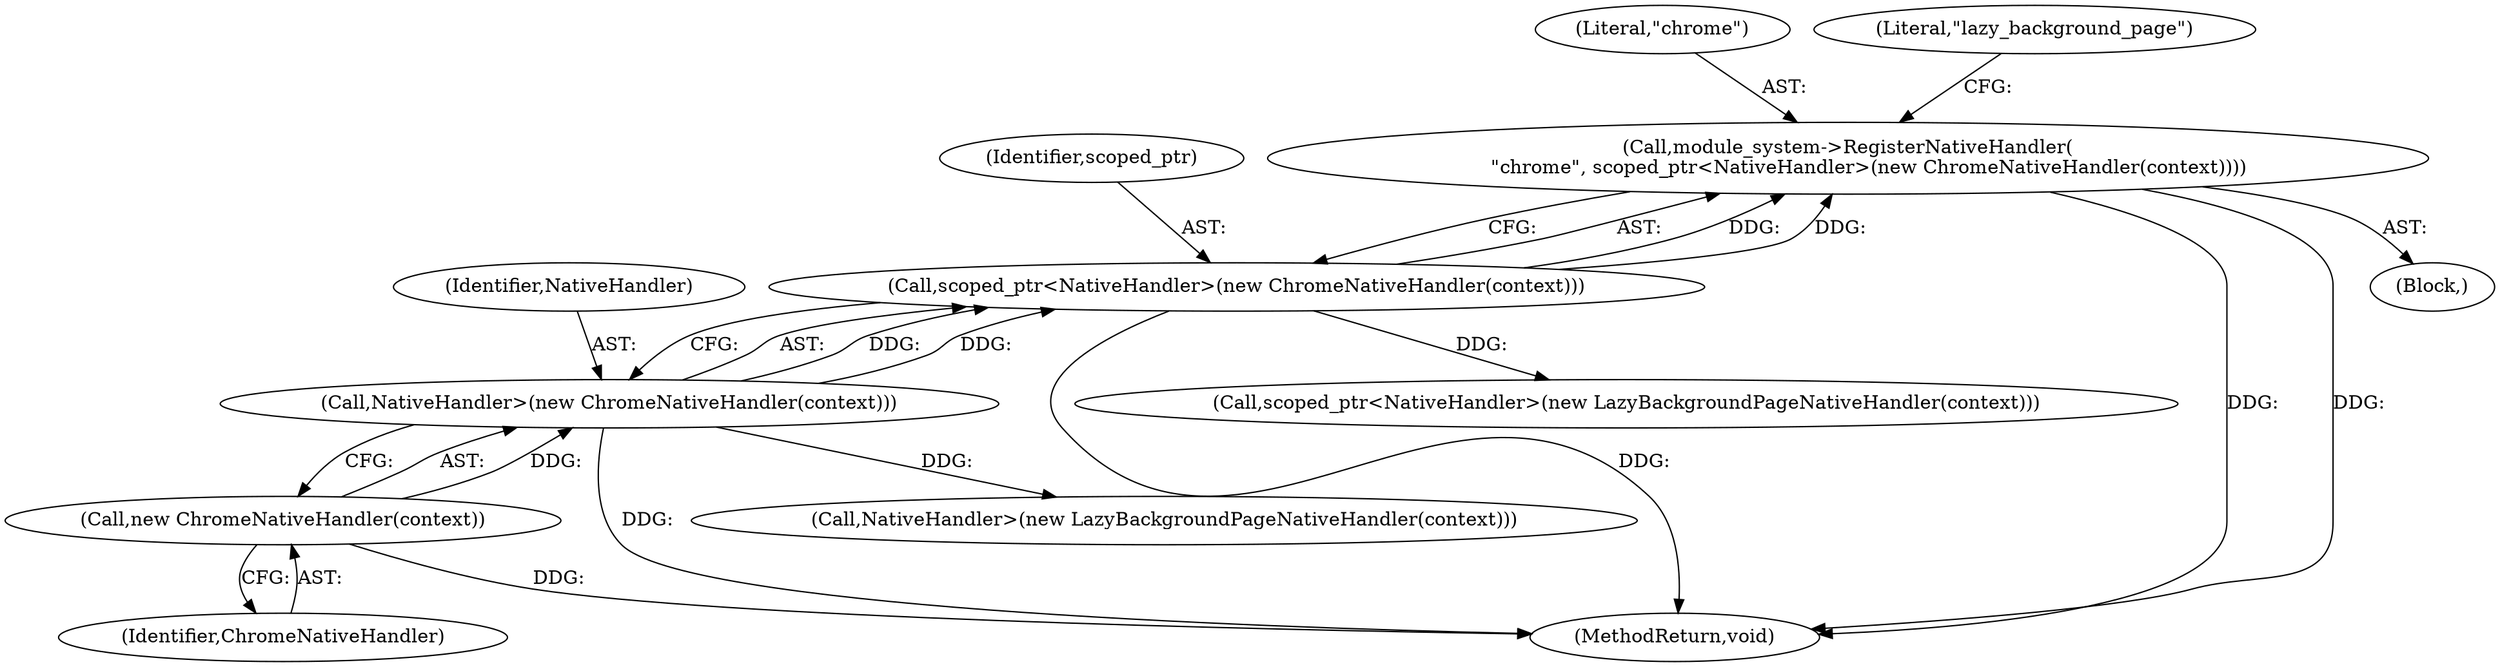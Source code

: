 digraph "0_Chrome_c0569cc04741cccf6548c2169fcc1609d958523f_3@API" {
"1000107" [label="(Call,module_system->RegisterNativeHandler(\n       \"chrome\", scoped_ptr<NativeHandler>(new ChromeNativeHandler(context))))"];
"1000109" [label="(Call,scoped_ptr<NativeHandler>(new ChromeNativeHandler(context)))"];
"1000111" [label="(Call,NativeHandler>(new ChromeNativeHandler(context)))"];
"1000113" [label="(Call,new ChromeNativeHandler(context))"];
"1000114" [label="(Identifier,ChromeNativeHandler)"];
"1000110" [label="(Identifier,scoped_ptr)"];
"1000113" [label="(Call,new ChromeNativeHandler(context))"];
"1000107" [label="(Call,module_system->RegisterNativeHandler(\n       \"chrome\", scoped_ptr<NativeHandler>(new ChromeNativeHandler(context))))"];
"1000111" [label="(Call,NativeHandler>(new ChromeNativeHandler(context)))"];
"1000109" [label="(Call,scoped_ptr<NativeHandler>(new ChromeNativeHandler(context)))"];
"1000327" [label="(MethodReturn,void)"];
"1000106" [label="(Block,)"];
"1000117" [label="(Call,scoped_ptr<NativeHandler>(new LazyBackgroundPageNativeHandler(context)))"];
"1000119" [label="(Call,NativeHandler>(new LazyBackgroundPageNativeHandler(context)))"];
"1000112" [label="(Identifier,NativeHandler)"];
"1000108" [label="(Literal,\"chrome\")"];
"1000116" [label="(Literal,\"lazy_background_page\")"];
"1000107" -> "1000106"  [label="AST: "];
"1000107" -> "1000109"  [label="CFG: "];
"1000108" -> "1000107"  [label="AST: "];
"1000109" -> "1000107"  [label="AST: "];
"1000116" -> "1000107"  [label="CFG: "];
"1000107" -> "1000327"  [label="DDG: "];
"1000107" -> "1000327"  [label="DDG: "];
"1000109" -> "1000107"  [label="DDG: "];
"1000109" -> "1000107"  [label="DDG: "];
"1000109" -> "1000111"  [label="CFG: "];
"1000110" -> "1000109"  [label="AST: "];
"1000111" -> "1000109"  [label="AST: "];
"1000109" -> "1000327"  [label="DDG: "];
"1000111" -> "1000109"  [label="DDG: "];
"1000111" -> "1000109"  [label="DDG: "];
"1000109" -> "1000117"  [label="DDG: "];
"1000111" -> "1000113"  [label="CFG: "];
"1000112" -> "1000111"  [label="AST: "];
"1000113" -> "1000111"  [label="AST: "];
"1000111" -> "1000327"  [label="DDG: "];
"1000113" -> "1000111"  [label="DDG: "];
"1000111" -> "1000119"  [label="DDG: "];
"1000113" -> "1000114"  [label="CFG: "];
"1000114" -> "1000113"  [label="AST: "];
"1000113" -> "1000327"  [label="DDG: "];
}
